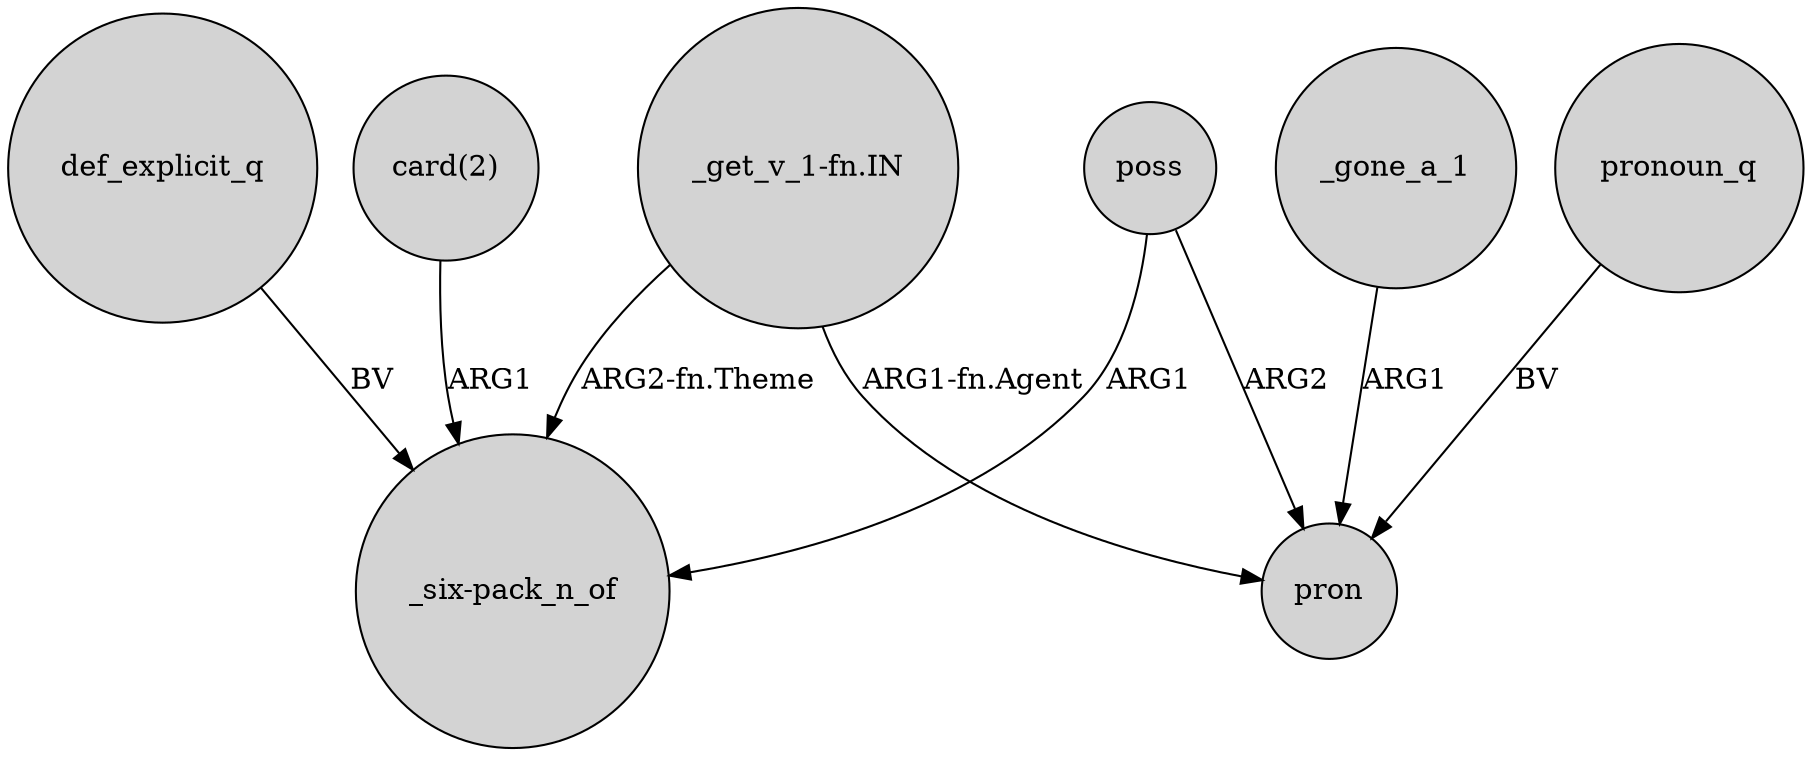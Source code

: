 digraph {
	node [shape=circle style=filled]
	def_explicit_q -> "_six-pack_n_of" [label=BV]
	"card(2)" -> "_six-pack_n_of" [label=ARG1]
	"_get_v_1-fn.IN" -> "_six-pack_n_of" [label="ARG2-fn.Theme"]
	"_get_v_1-fn.IN" -> pron [label="ARG1-fn.Agent"]
	poss -> "_six-pack_n_of" [label=ARG1]
	poss -> pron [label=ARG2]
	_gone_a_1 -> pron [label=ARG1]
	pronoun_q -> pron [label=BV]
}
